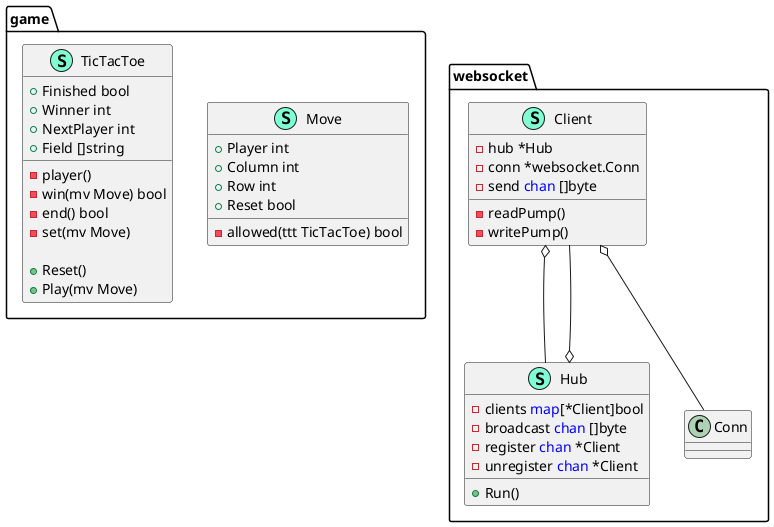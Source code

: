@startuml
namespace game {
    class Move << (S,Aquamarine) >> {
        + Player int
        + Column int
        + Row int
        + Reset bool

        - allowed(ttt TicTacToe) bool

    }
    class TicTacToe << (S,Aquamarine) >> {
        + Finished bool
        + Winner int
        + NextPlayer int
        + Field []string

        - player() 
        - win(mv Move) bool
        - end() bool
        - set(mv Move) 

        + Reset() 
        + Play(mv Move) 

    }
}



namespace websocket {
    class Client << (S,Aquamarine) >> {
        - hub *Hub
        - conn *websocket.Conn
        - send <font color=blue>chan</font> []byte

        - readPump() 
        - writePump() 

    }
    class Hub << (S,Aquamarine) >> {
        - clients <font color=blue>map</font>[*Client]bool
        - broadcast <font color=blue>chan</font> []byte
        - register <font color=blue>chan</font> *Client
        - unregister <font color=blue>chan</font> *Client

        + Run() 

    }
}


"websocket.Client" o-- "websocket.Conn"
"websocket.Client" o-- "websocket.Hub"
"websocket.Hub" o-- "websocket.Client"

@enduml
